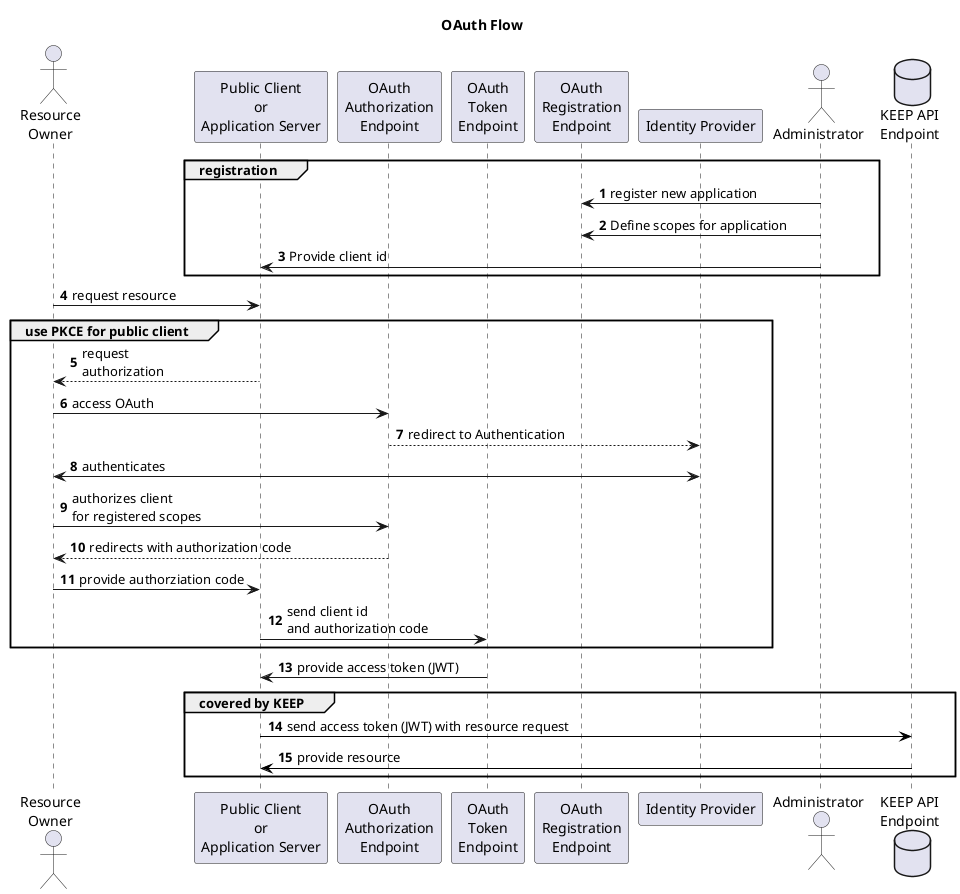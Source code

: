 @startuml OAuthDance
autonumber
title OAuth Flow
actor       "Resource\nOwner" as human
participant "Public Client\nor\nApplication Server" as App
participant "OAuth\nAuthorization\nEndpoint" as OAuth1
participant "OAuth\nToken\nEndpoint" as OAuth2
participant "OAuth\nRegistration\nEndpoint" as OAuth3
participant "Identity Provider" as IdP
actor "Administrator" as admin
database "KEEP API\nEndpoint" as keep
group registration
  admin -> OAuth3: register new application
  admin -> OAuth3: Define scopes for application
  admin -> App: Provide client id
end
human -> App: request resource
group use PKCE for public client
human <-- App: request\nauthorization
human -> OAuth1: access OAuth
OAuth1 --> IdP: redirect to Authentication
human <-> IdP: authenticates
human -> OAuth1: authorizes client\nfor registered scopes
human <-- OAuth1: redirects with authorization code
human -> App: provide authorziation code
App -> OAuth2: send client id\nand authorization code
end
App <- OAuth2: provide access token (JWT)
group covered by KEEP
App -[#000000]> keep: send access token (JWT) with resource request
App <[#000000]- keep: provide resource
end
@enduml